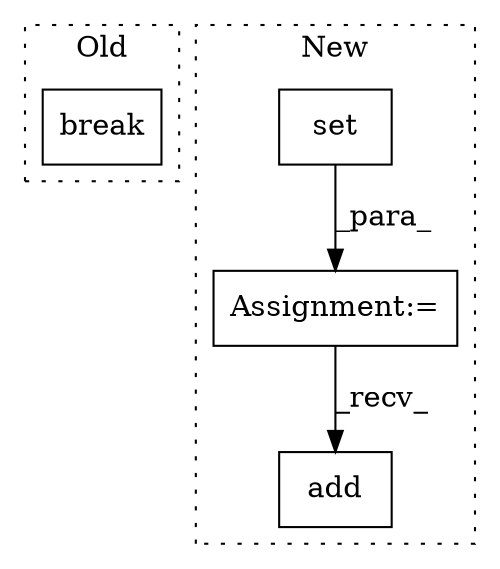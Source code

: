 digraph G {
subgraph cluster0 {
1 [label="break" a="10" s="5079" l="6" shape="box"];
label = "Old";
style="dotted";
}
subgraph cluster1 {
2 [label="add" a="32" s="4792,4802" l="4,1" shape="box"];
3 [label="set" a="32" s="4646" l="5" shape="box"];
4 [label="Assignment:=" a="7" s="4645" l="1" shape="box"];
label = "New";
style="dotted";
}
3 -> 4 [label="_para_"];
4 -> 2 [label="_recv_"];
}